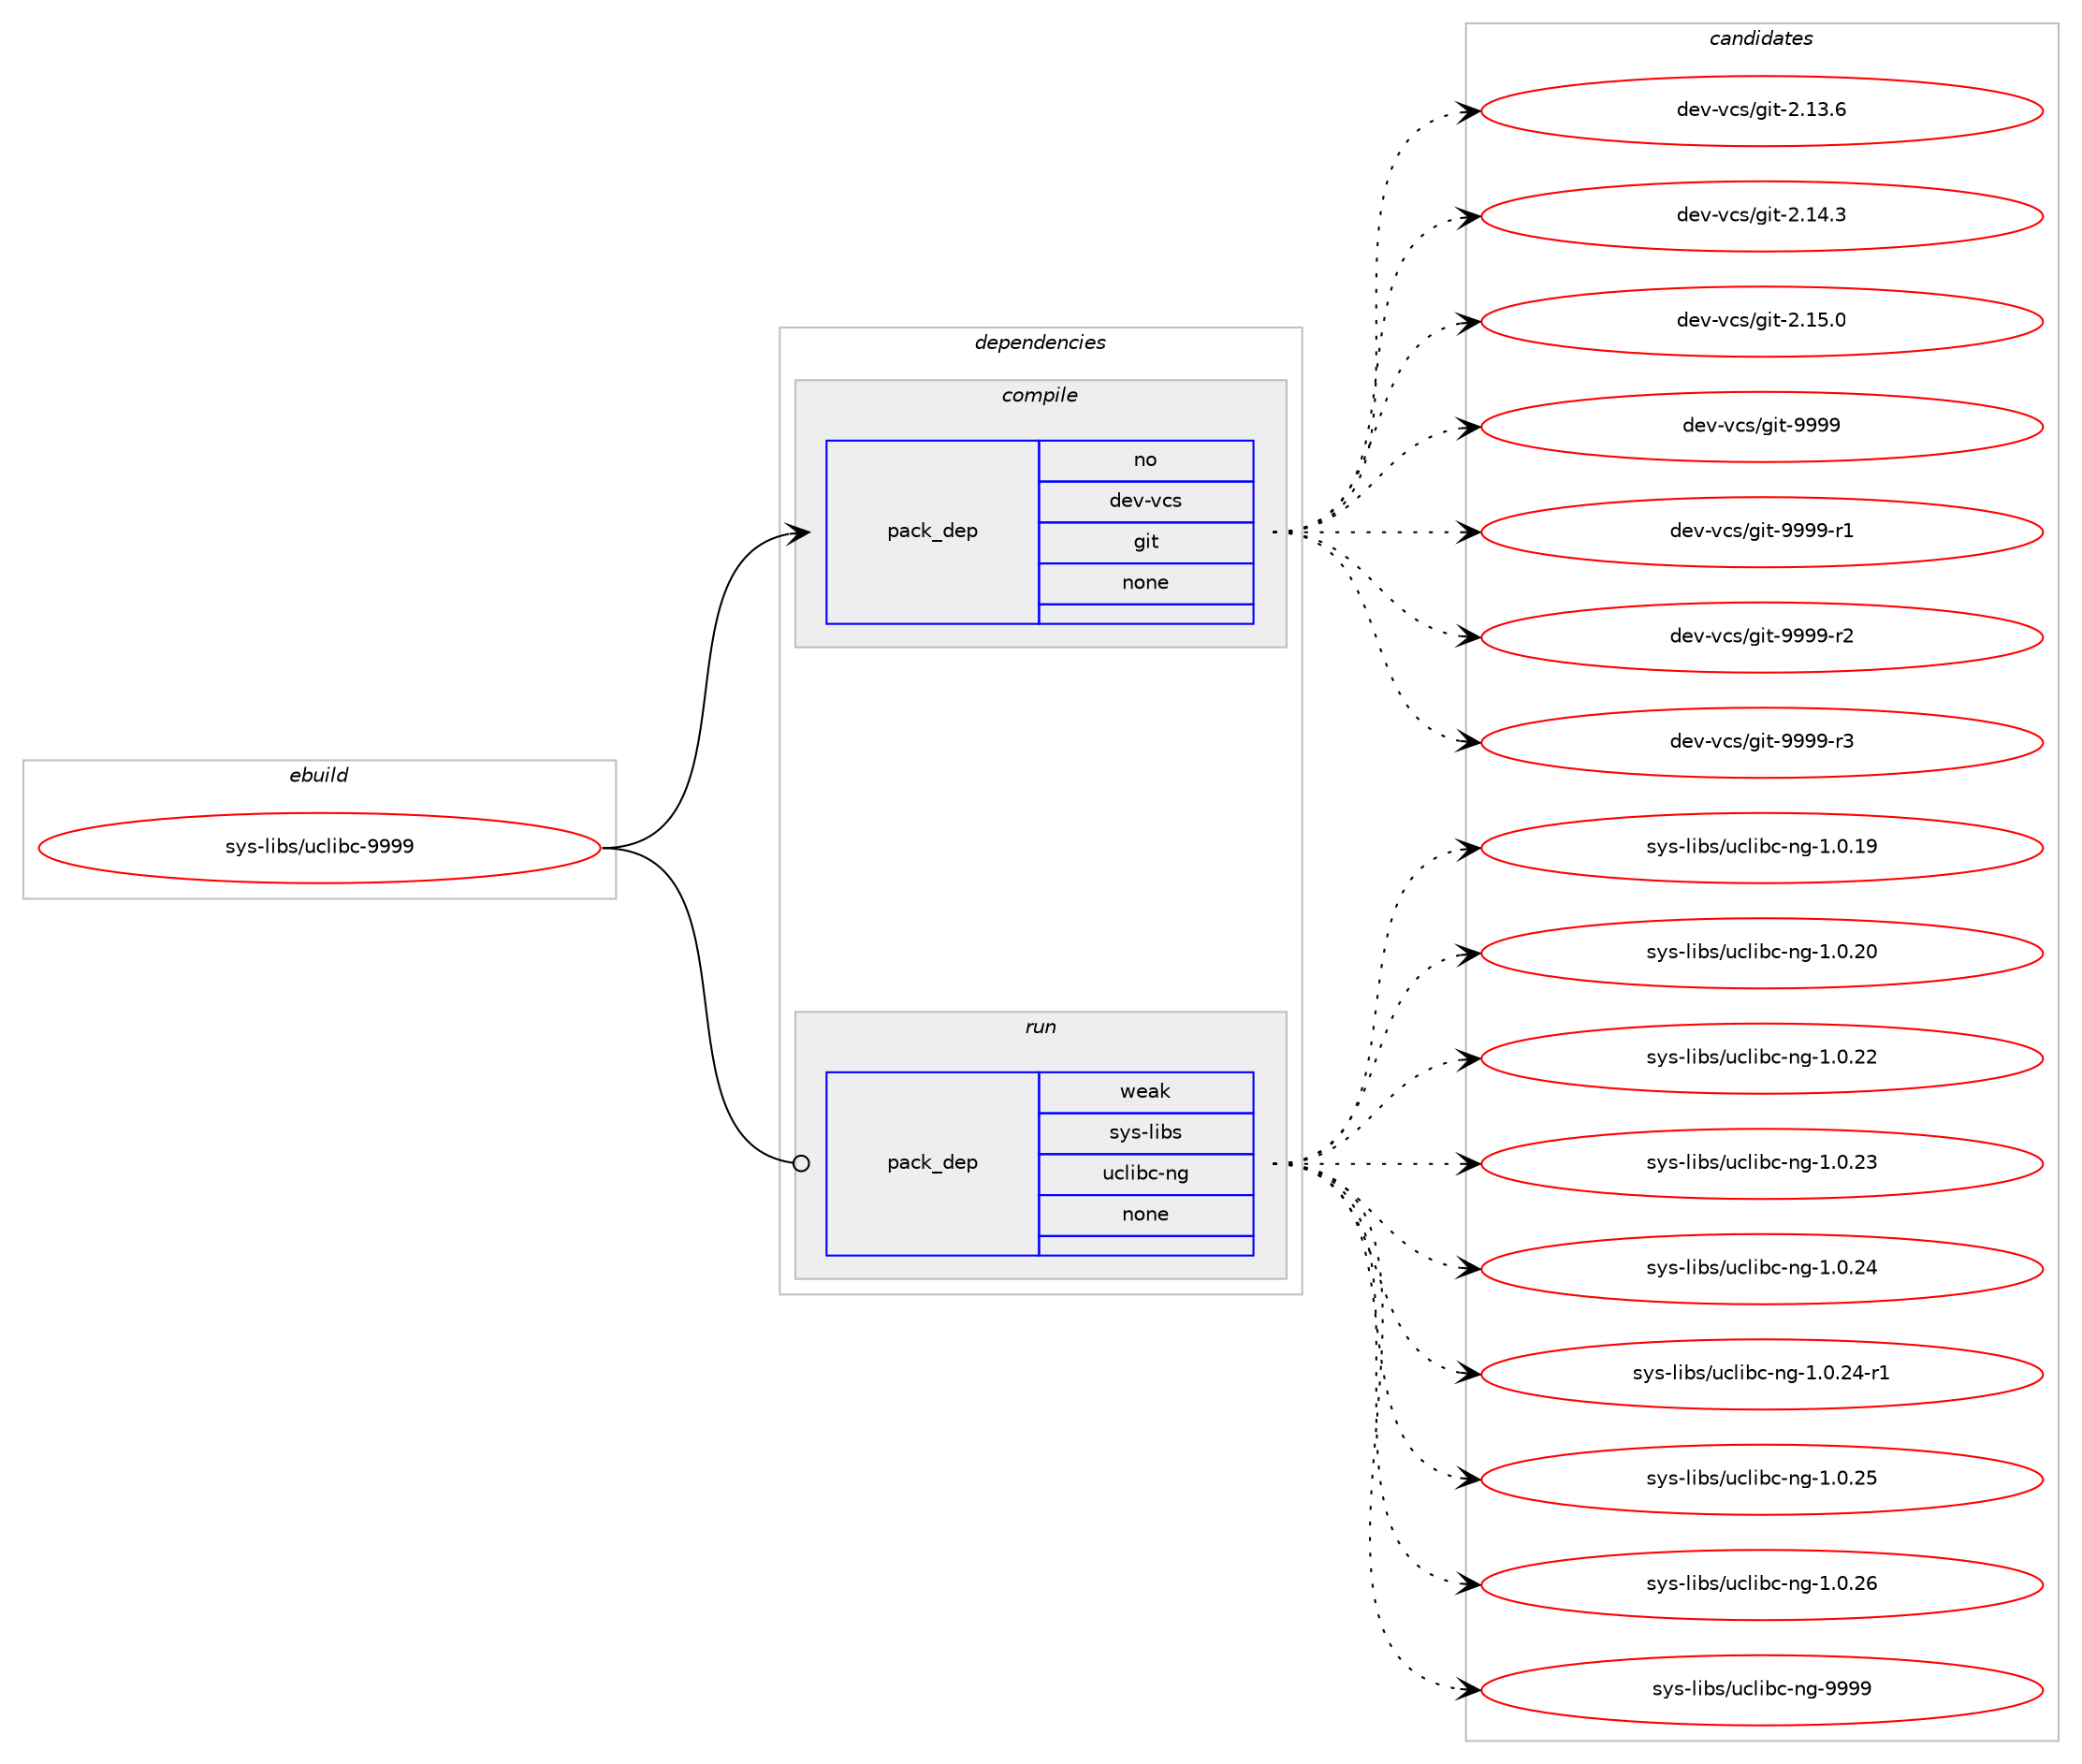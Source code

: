 digraph prolog {

# *************
# Graph options
# *************

newrank=true;
concentrate=true;
compound=true;
graph [rankdir=LR,fontname=Helvetica,fontsize=10,ranksep=1.5];#, ranksep=2.5, nodesep=0.2];
edge  [arrowhead=vee];
node  [fontname=Helvetica,fontsize=10];

# **********
# The ebuild
# **********

subgraph cluster_leftcol {
color=gray;
rank=same;
label=<<i>ebuild</i>>;
id [label="sys-libs/uclibc-9999", color=red, width=4, href="../sys-libs/uclibc-9999.svg"];
}

# ****************
# The dependencies
# ****************

subgraph cluster_midcol {
color=gray;
label=<<i>dependencies</i>>;
subgraph cluster_compile {
fillcolor="#eeeeee";
style=filled;
label=<<i>compile</i>>;
subgraph pack368479 {
dependency495793 [label=<<TABLE BORDER="0" CELLBORDER="1" CELLSPACING="0" CELLPADDING="4" WIDTH="220"><TR><TD ROWSPAN="6" CELLPADDING="30">pack_dep</TD></TR><TR><TD WIDTH="110">no</TD></TR><TR><TD>dev-vcs</TD></TR><TR><TD>git</TD></TR><TR><TD>none</TD></TR><TR><TD></TD></TR></TABLE>>, shape=none, color=blue];
}
id:e -> dependency495793:w [weight=20,style="solid",arrowhead="vee"];
}
subgraph cluster_compileandrun {
fillcolor="#eeeeee";
style=filled;
label=<<i>compile and run</i>>;
}
subgraph cluster_run {
fillcolor="#eeeeee";
style=filled;
label=<<i>run</i>>;
subgraph pack368480 {
dependency495794 [label=<<TABLE BORDER="0" CELLBORDER="1" CELLSPACING="0" CELLPADDING="4" WIDTH="220"><TR><TD ROWSPAN="6" CELLPADDING="30">pack_dep</TD></TR><TR><TD WIDTH="110">weak</TD></TR><TR><TD>sys-libs</TD></TR><TR><TD>uclibc-ng</TD></TR><TR><TD>none</TD></TR><TR><TD></TD></TR></TABLE>>, shape=none, color=blue];
}
id:e -> dependency495794:w [weight=20,style="solid",arrowhead="odot"];
}
}

# **************
# The candidates
# **************

subgraph cluster_choices {
rank=same;
color=gray;
label=<<i>candidates</i>>;

subgraph choice368479 {
color=black;
nodesep=1;
choice10010111845118991154710310511645504649514654 [label="dev-vcs/git-2.13.6", color=red, width=4,href="../dev-vcs/git-2.13.6.svg"];
choice10010111845118991154710310511645504649524651 [label="dev-vcs/git-2.14.3", color=red, width=4,href="../dev-vcs/git-2.14.3.svg"];
choice10010111845118991154710310511645504649534648 [label="dev-vcs/git-2.15.0", color=red, width=4,href="../dev-vcs/git-2.15.0.svg"];
choice1001011184511899115471031051164557575757 [label="dev-vcs/git-9999", color=red, width=4,href="../dev-vcs/git-9999.svg"];
choice10010111845118991154710310511645575757574511449 [label="dev-vcs/git-9999-r1", color=red, width=4,href="../dev-vcs/git-9999-r1.svg"];
choice10010111845118991154710310511645575757574511450 [label="dev-vcs/git-9999-r2", color=red, width=4,href="../dev-vcs/git-9999-r2.svg"];
choice10010111845118991154710310511645575757574511451 [label="dev-vcs/git-9999-r3", color=red, width=4,href="../dev-vcs/git-9999-r3.svg"];
dependency495793:e -> choice10010111845118991154710310511645504649514654:w [style=dotted,weight="100"];
dependency495793:e -> choice10010111845118991154710310511645504649524651:w [style=dotted,weight="100"];
dependency495793:e -> choice10010111845118991154710310511645504649534648:w [style=dotted,weight="100"];
dependency495793:e -> choice1001011184511899115471031051164557575757:w [style=dotted,weight="100"];
dependency495793:e -> choice10010111845118991154710310511645575757574511449:w [style=dotted,weight="100"];
dependency495793:e -> choice10010111845118991154710310511645575757574511450:w [style=dotted,weight="100"];
dependency495793:e -> choice10010111845118991154710310511645575757574511451:w [style=dotted,weight="100"];
}
subgraph choice368480 {
color=black;
nodesep=1;
choice1151211154510810598115471179910810598994511010345494648464957 [label="sys-libs/uclibc-ng-1.0.19", color=red, width=4,href="../sys-libs/uclibc-ng-1.0.19.svg"];
choice1151211154510810598115471179910810598994511010345494648465048 [label="sys-libs/uclibc-ng-1.0.20", color=red, width=4,href="../sys-libs/uclibc-ng-1.0.20.svg"];
choice1151211154510810598115471179910810598994511010345494648465050 [label="sys-libs/uclibc-ng-1.0.22", color=red, width=4,href="../sys-libs/uclibc-ng-1.0.22.svg"];
choice1151211154510810598115471179910810598994511010345494648465051 [label="sys-libs/uclibc-ng-1.0.23", color=red, width=4,href="../sys-libs/uclibc-ng-1.0.23.svg"];
choice1151211154510810598115471179910810598994511010345494648465052 [label="sys-libs/uclibc-ng-1.0.24", color=red, width=4,href="../sys-libs/uclibc-ng-1.0.24.svg"];
choice11512111545108105981154711799108105989945110103454946484650524511449 [label="sys-libs/uclibc-ng-1.0.24-r1", color=red, width=4,href="../sys-libs/uclibc-ng-1.0.24-r1.svg"];
choice1151211154510810598115471179910810598994511010345494648465053 [label="sys-libs/uclibc-ng-1.0.25", color=red, width=4,href="../sys-libs/uclibc-ng-1.0.25.svg"];
choice1151211154510810598115471179910810598994511010345494648465054 [label="sys-libs/uclibc-ng-1.0.26", color=red, width=4,href="../sys-libs/uclibc-ng-1.0.26.svg"];
choice115121115451081059811547117991081059899451101034557575757 [label="sys-libs/uclibc-ng-9999", color=red, width=4,href="../sys-libs/uclibc-ng-9999.svg"];
dependency495794:e -> choice1151211154510810598115471179910810598994511010345494648464957:w [style=dotted,weight="100"];
dependency495794:e -> choice1151211154510810598115471179910810598994511010345494648465048:w [style=dotted,weight="100"];
dependency495794:e -> choice1151211154510810598115471179910810598994511010345494648465050:w [style=dotted,weight="100"];
dependency495794:e -> choice1151211154510810598115471179910810598994511010345494648465051:w [style=dotted,weight="100"];
dependency495794:e -> choice1151211154510810598115471179910810598994511010345494648465052:w [style=dotted,weight="100"];
dependency495794:e -> choice11512111545108105981154711799108105989945110103454946484650524511449:w [style=dotted,weight="100"];
dependency495794:e -> choice1151211154510810598115471179910810598994511010345494648465053:w [style=dotted,weight="100"];
dependency495794:e -> choice1151211154510810598115471179910810598994511010345494648465054:w [style=dotted,weight="100"];
dependency495794:e -> choice115121115451081059811547117991081059899451101034557575757:w [style=dotted,weight="100"];
}
}

}
